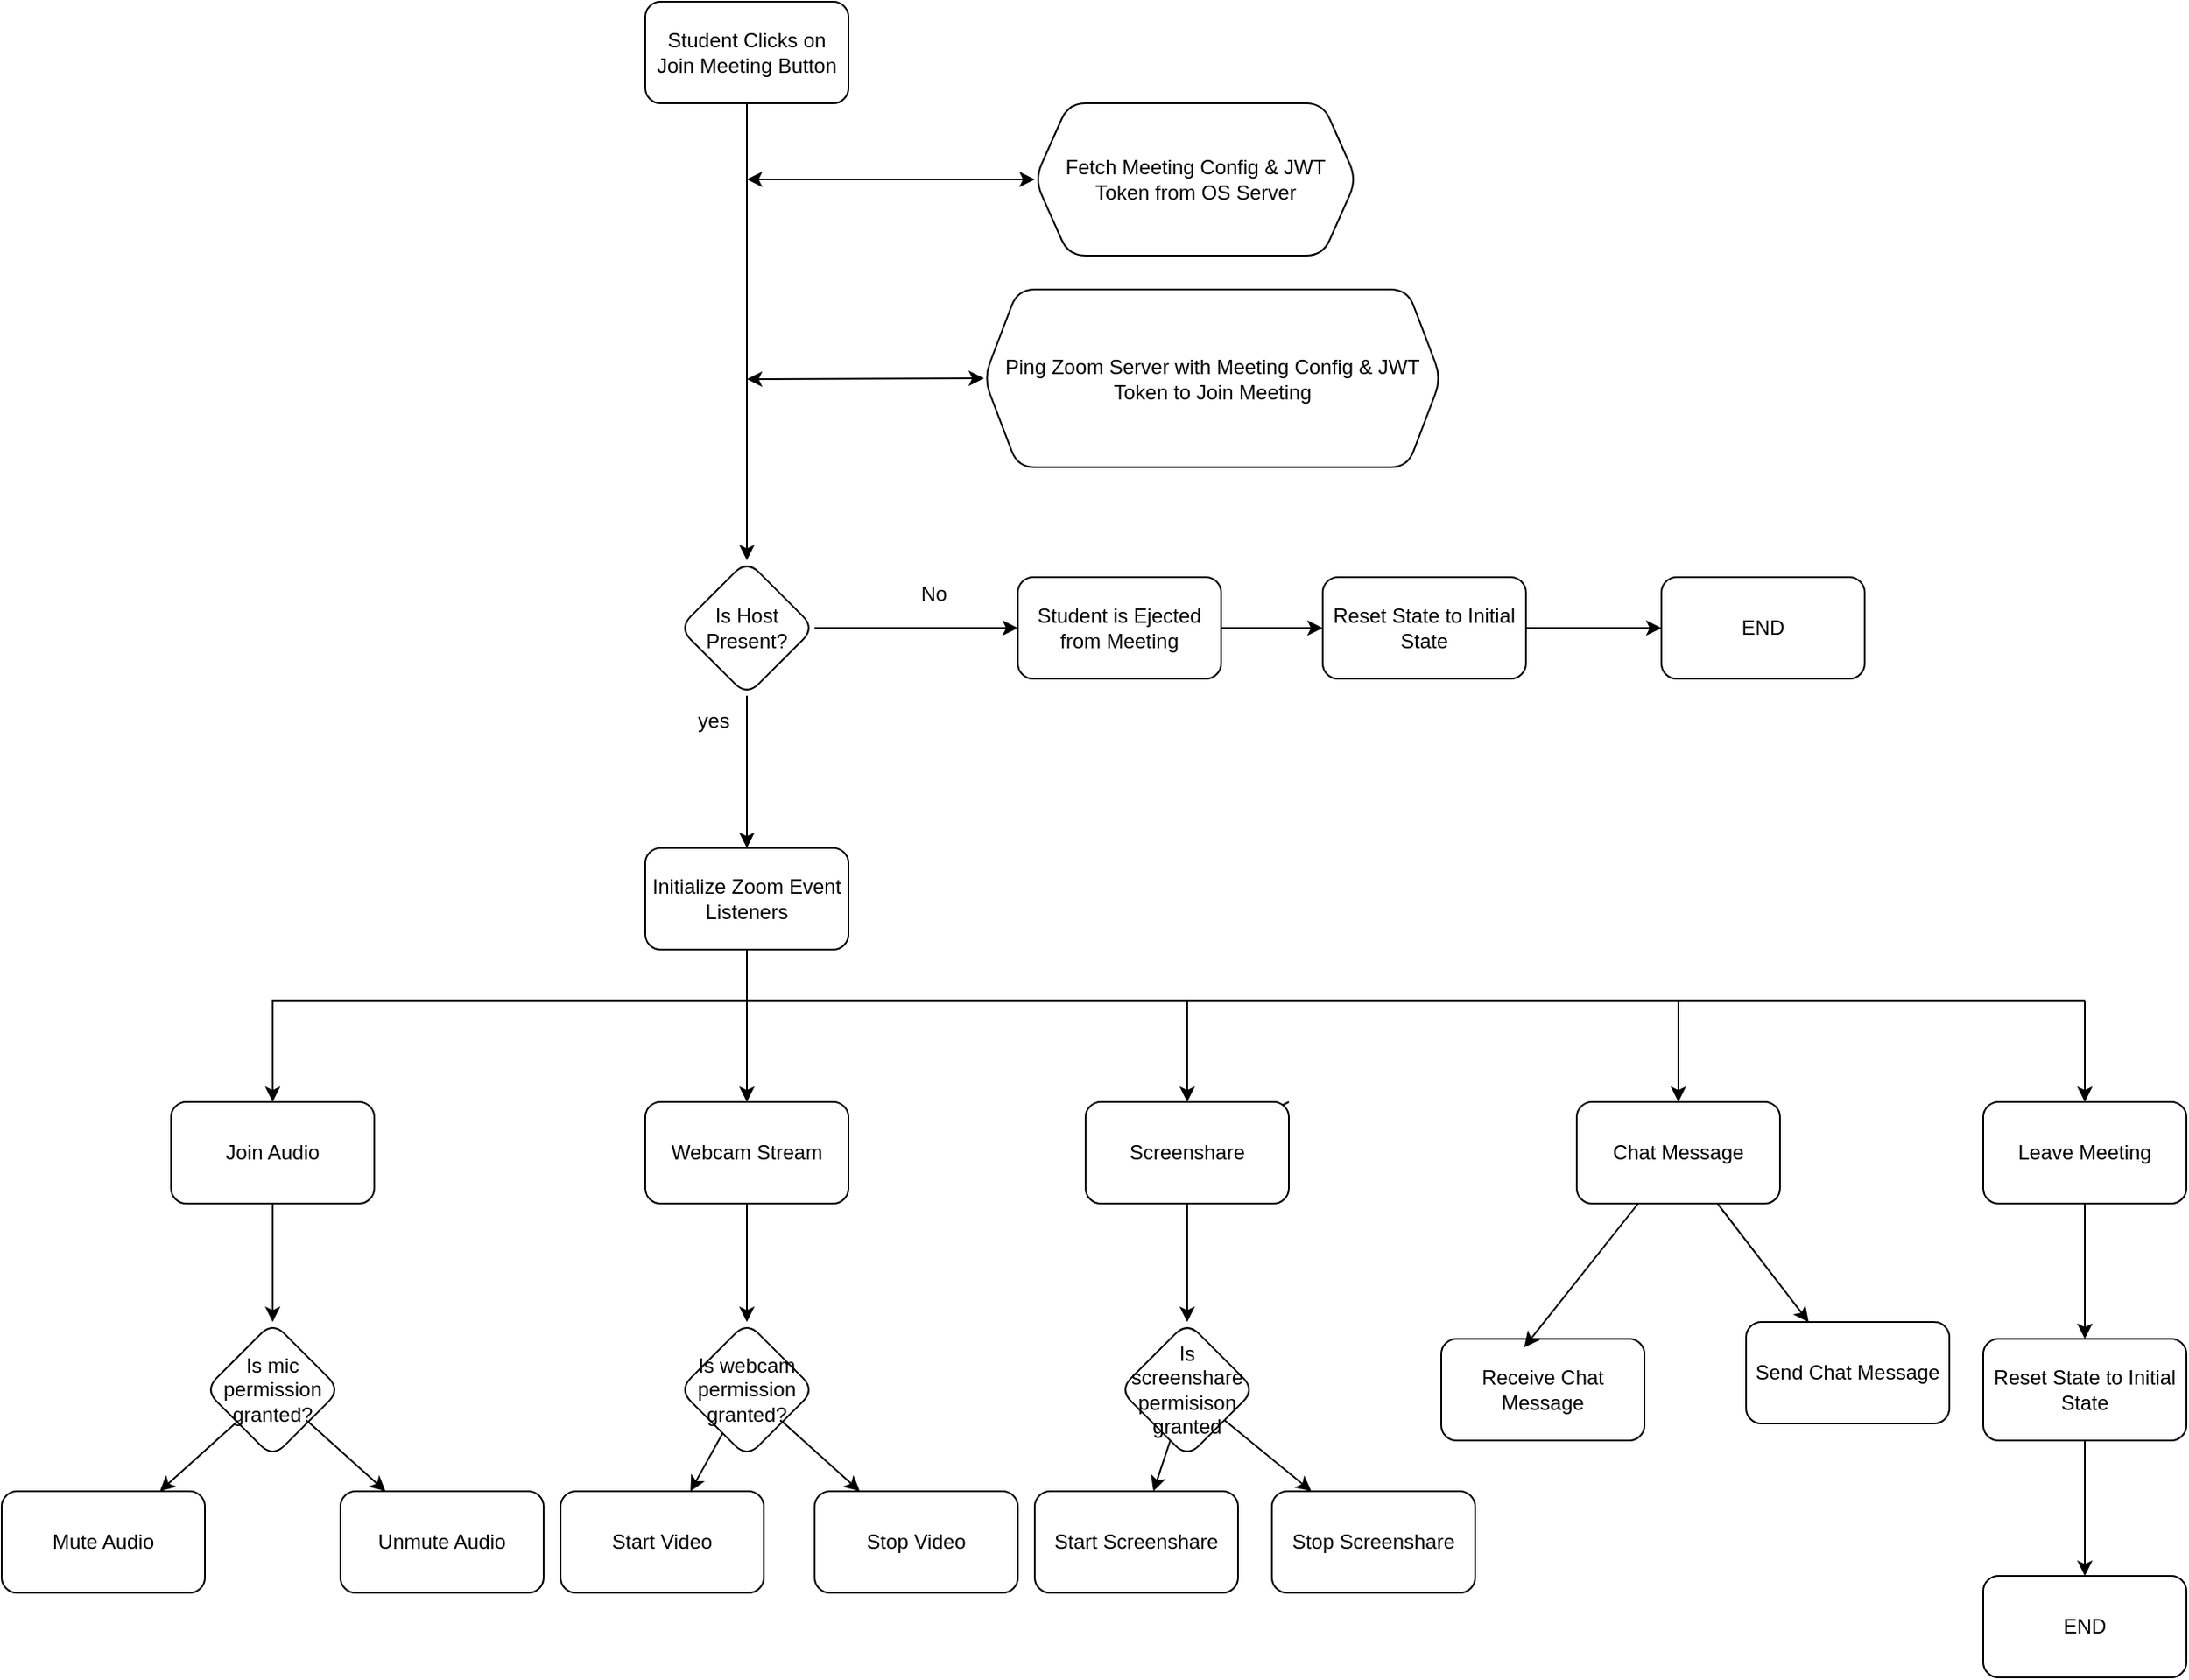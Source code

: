 <mxfile version="20.5.3" type="github"><diagram id="sZFwyEUWAO2D6XH-p3_N" name="Page-1"><mxGraphModel dx="1620" dy="482" grid="1" gridSize="10" guides="1" tooltips="1" connect="1" arrows="1" fold="1" page="1" pageScale="1" pageWidth="850" pageHeight="1100" math="0" shadow="0"><root><mxCell id="0"/><mxCell id="1" parent="0"/><mxCell id="f9CItXOnI6Ktt8JLqTk6-14" value="" style="edgeStyle=none;rounded=0;orthogonalLoop=1;jettySize=auto;html=1;" edge="1" parent="1" source="f9CItXOnI6Ktt8JLqTk6-1" target="f9CItXOnI6Ktt8JLqTk6-13"><mxGeometry relative="1" as="geometry"/></mxCell><mxCell id="f9CItXOnI6Ktt8JLqTk6-1" value="Student Clicks on Join Meeting Button" style="rounded=1;whiteSpace=wrap;html=1;" vertex="1" parent="1"><mxGeometry x="180" y="20" width="120" height="60" as="geometry"/></mxCell><mxCell id="f9CItXOnI6Ktt8JLqTk6-8" value="Fetch Meeting Config &amp;amp; JWT Token from OS Server" style="shape=hexagon;perimeter=hexagonPerimeter2;whiteSpace=wrap;html=1;fixedSize=1;rounded=1;" vertex="1" parent="1"><mxGeometry x="410" y="80" width="190" height="90" as="geometry"/></mxCell><mxCell id="f9CItXOnI6Ktt8JLqTk6-11" value="Ping Zoom Server with Meeting Config &amp;amp; JWT Token to Join Meeting" style="shape=hexagon;perimeter=hexagonPerimeter2;whiteSpace=wrap;html=1;fixedSize=1;rounded=1;" vertex="1" parent="1"><mxGeometry x="380" y="190" width="270" height="105" as="geometry"/></mxCell><mxCell id="f9CItXOnI6Ktt8JLqTk6-22" value="" style="edgeStyle=none;rounded=0;orthogonalLoop=1;jettySize=auto;html=1;" edge="1" parent="1" source="f9CItXOnI6Ktt8JLqTk6-13" target="f9CItXOnI6Ktt8JLqTk6-21"><mxGeometry relative="1" as="geometry"/></mxCell><mxCell id="f9CItXOnI6Ktt8JLqTk6-27" value="" style="edgeStyle=none;rounded=0;orthogonalLoop=1;jettySize=auto;html=1;" edge="1" parent="1" source="f9CItXOnI6Ktt8JLqTk6-13" target="f9CItXOnI6Ktt8JLqTk6-26"><mxGeometry relative="1" as="geometry"/></mxCell><mxCell id="f9CItXOnI6Ktt8JLqTk6-94" value="" style="edgeStyle=none;rounded=0;orthogonalLoop=1;jettySize=auto;html=1;" edge="1" parent="1" source="f9CItXOnI6Ktt8JLqTk6-13" target="f9CItXOnI6Ktt8JLqTk6-93"><mxGeometry relative="1" as="geometry"/></mxCell><mxCell id="f9CItXOnI6Ktt8JLqTk6-13" value="Is Host Present?" style="rhombus;whiteSpace=wrap;html=1;rounded=1;" vertex="1" parent="1"><mxGeometry x="200" y="350" width="80" height="80" as="geometry"/></mxCell><mxCell id="f9CItXOnI6Ktt8JLqTk6-88" value="" style="edgeStyle=none;rounded=0;orthogonalLoop=1;jettySize=auto;html=1;" edge="1" parent="1" source="f9CItXOnI6Ktt8JLqTk6-21" target="f9CItXOnI6Ktt8JLqTk6-87"><mxGeometry relative="1" as="geometry"/></mxCell><mxCell id="f9CItXOnI6Ktt8JLqTk6-21" value="Student is Ejected from Meeting" style="rounded=1;whiteSpace=wrap;html=1;" vertex="1" parent="1"><mxGeometry x="400" y="360" width="120" height="60" as="geometry"/></mxCell><mxCell id="f9CItXOnI6Ktt8JLqTk6-23" value="No" style="text;html=1;align=center;verticalAlign=middle;resizable=0;points=[];autosize=1;strokeColor=none;fillColor=none;" vertex="1" parent="1"><mxGeometry x="330" y="355" width="40" height="30" as="geometry"/></mxCell><mxCell id="f9CItXOnI6Ktt8JLqTk6-49" value="" style="edgeStyle=none;rounded=0;orthogonalLoop=1;jettySize=auto;html=1;" edge="1" parent="1" target="f9CItXOnI6Ktt8JLqTk6-24"><mxGeometry relative="1" as="geometry"><mxPoint x="1030" y="610" as="sourcePoint"/><Array as="points"><mxPoint x="-40" y="610"/></Array></mxGeometry></mxCell><mxCell id="f9CItXOnI6Ktt8JLqTk6-59" value="" style="edgeStyle=none;rounded=0;orthogonalLoop=1;jettySize=auto;html=1;" edge="1" parent="1" source="f9CItXOnI6Ktt8JLqTk6-24" target="f9CItXOnI6Ktt8JLqTk6-58"><mxGeometry relative="1" as="geometry"/></mxCell><mxCell id="f9CItXOnI6Ktt8JLqTk6-24" value="Join Audio" style="whiteSpace=wrap;html=1;rounded=1;" vertex="1" parent="1"><mxGeometry x="-100" y="670" width="120" height="60" as="geometry"/></mxCell><mxCell id="f9CItXOnI6Ktt8JLqTk6-65" value="" style="edgeStyle=none;rounded=0;orthogonalLoop=1;jettySize=auto;html=1;" edge="1" parent="1" source="f9CItXOnI6Ktt8JLqTk6-26" target="f9CItXOnI6Ktt8JLqTk6-64"><mxGeometry relative="1" as="geometry"/></mxCell><mxCell id="f9CItXOnI6Ktt8JLqTk6-26" value="Webcam Stream" style="rounded=1;whiteSpace=wrap;html=1;" vertex="1" parent="1"><mxGeometry x="180" y="670" width="120" height="60" as="geometry"/></mxCell><mxCell id="f9CItXOnI6Ktt8JLqTk6-79" value="" style="edgeStyle=none;rounded=0;orthogonalLoop=1;jettySize=auto;html=1;" edge="1" parent="1" source="f9CItXOnI6Ktt8JLqTk6-28" target="f9CItXOnI6Ktt8JLqTk6-78"><mxGeometry relative="1" as="geometry"/></mxCell><mxCell id="f9CItXOnI6Ktt8JLqTk6-100" value="" style="edgeStyle=none;rounded=0;orthogonalLoop=1;jettySize=auto;html=1;" edge="1" parent="1" target="f9CItXOnI6Ktt8JLqTk6-28"><mxGeometry relative="1" as="geometry"><mxPoint x="790" y="610" as="sourcePoint"/></mxGeometry></mxCell><mxCell id="f9CItXOnI6Ktt8JLqTk6-28" value="Chat Message" style="rounded=1;whiteSpace=wrap;html=1;" vertex="1" parent="1"><mxGeometry x="730" y="670" width="120" height="60" as="geometry"/></mxCell><mxCell id="f9CItXOnI6Ktt8JLqTk6-32" value="yes" style="text;html=1;align=center;verticalAlign=middle;resizable=0;points=[];autosize=1;strokeColor=none;fillColor=none;" vertex="1" parent="1"><mxGeometry x="200" y="430" width="40" height="30" as="geometry"/></mxCell><mxCell id="f9CItXOnI6Ktt8JLqTk6-41" value="" style="endArrow=classic;html=1;rounded=0;startArrow=none;" edge="1" parent="1" source="f9CItXOnI6Ktt8JLqTk6-30"><mxGeometry width="50" height="50" relative="1" as="geometry"><mxPoint x="470" y="740" as="sourcePoint"/><mxPoint x="520" y="690" as="targetPoint"/></mxGeometry></mxCell><mxCell id="f9CItXOnI6Ktt8JLqTk6-71" value="" style="edgeStyle=none;rounded=0;orthogonalLoop=1;jettySize=auto;html=1;" edge="1" parent="1" source="f9CItXOnI6Ktt8JLqTk6-30"><mxGeometry relative="1" as="geometry"><mxPoint x="500" y="800" as="targetPoint"/></mxGeometry></mxCell><mxCell id="f9CItXOnI6Ktt8JLqTk6-98" value="" style="edgeStyle=none;rounded=0;orthogonalLoop=1;jettySize=auto;html=1;" edge="1" parent="1" target="f9CItXOnI6Ktt8JLqTk6-30"><mxGeometry relative="1" as="geometry"><mxPoint x="500" y="610" as="sourcePoint"/></mxGeometry></mxCell><mxCell id="f9CItXOnI6Ktt8JLqTk6-30" value="Screenshare" style="rounded=1;whiteSpace=wrap;html=1;" vertex="1" parent="1"><mxGeometry x="440" y="670" width="120" height="60" as="geometry"/></mxCell><mxCell id="f9CItXOnI6Ktt8JLqTk6-84" value="" style="edgeStyle=none;rounded=0;orthogonalLoop=1;jettySize=auto;html=1;" edge="1" parent="1" source="f9CItXOnI6Ktt8JLqTk6-50" target="f9CItXOnI6Ktt8JLqTk6-83"><mxGeometry relative="1" as="geometry"/></mxCell><mxCell id="f9CItXOnI6Ktt8JLqTk6-102" value="" style="edgeStyle=none;rounded=0;orthogonalLoop=1;jettySize=auto;html=1;" edge="1" parent="1" target="f9CItXOnI6Ktt8JLqTk6-50"><mxGeometry relative="1" as="geometry"><mxPoint x="1030" y="610" as="sourcePoint"/></mxGeometry></mxCell><mxCell id="f9CItXOnI6Ktt8JLqTk6-50" value="Leave Meeting" style="rounded=1;whiteSpace=wrap;html=1;" vertex="1" parent="1"><mxGeometry x="970" y="670" width="120" height="60" as="geometry"/></mxCell><mxCell id="f9CItXOnI6Ktt8JLqTk6-54" value="" style="endArrow=classic;startArrow=classic;html=1;rounded=0;entryX=0;entryY=0.5;entryDx=0;entryDy=0;" edge="1" parent="1" target="f9CItXOnI6Ktt8JLqTk6-8"><mxGeometry width="50" height="50" relative="1" as="geometry"><mxPoint x="240" y="125" as="sourcePoint"/><mxPoint x="350" y="100" as="targetPoint"/></mxGeometry></mxCell><mxCell id="f9CItXOnI6Ktt8JLqTk6-55" value="" style="endArrow=classic;startArrow=classic;html=1;rounded=0;entryX=0;entryY=0.5;entryDx=0;entryDy=0;" edge="1" parent="1" target="f9CItXOnI6Ktt8JLqTk6-11"><mxGeometry width="50" height="50" relative="1" as="geometry"><mxPoint x="240" y="243" as="sourcePoint"/><mxPoint x="340" y="220" as="targetPoint"/></mxGeometry></mxCell><mxCell id="f9CItXOnI6Ktt8JLqTk6-61" value="" style="edgeStyle=none;rounded=0;orthogonalLoop=1;jettySize=auto;html=1;" edge="1" parent="1" source="f9CItXOnI6Ktt8JLqTk6-58" target="f9CItXOnI6Ktt8JLqTk6-60"><mxGeometry relative="1" as="geometry"/></mxCell><mxCell id="f9CItXOnI6Ktt8JLqTk6-63" value="" style="edgeStyle=none;rounded=0;orthogonalLoop=1;jettySize=auto;html=1;" edge="1" parent="1" source="f9CItXOnI6Ktt8JLqTk6-58" target="f9CItXOnI6Ktt8JLqTk6-62"><mxGeometry relative="1" as="geometry"/></mxCell><mxCell id="f9CItXOnI6Ktt8JLqTk6-58" value="Is mic permission granted?" style="rhombus;whiteSpace=wrap;html=1;rounded=1;" vertex="1" parent="1"><mxGeometry x="-80" y="800" width="80" height="80" as="geometry"/></mxCell><mxCell id="f9CItXOnI6Ktt8JLqTk6-60" value="Mute Audio" style="whiteSpace=wrap;html=1;rounded=1;" vertex="1" parent="1"><mxGeometry x="-200" y="900" width="120" height="60" as="geometry"/></mxCell><mxCell id="f9CItXOnI6Ktt8JLqTk6-62" value="Unmute Audio" style="rounded=1;whiteSpace=wrap;html=1;" vertex="1" parent="1"><mxGeometry y="900" width="120" height="60" as="geometry"/></mxCell><mxCell id="f9CItXOnI6Ktt8JLqTk6-67" value="" style="edgeStyle=none;rounded=0;orthogonalLoop=1;jettySize=auto;html=1;" edge="1" parent="1" source="f9CItXOnI6Ktt8JLqTk6-64" target="f9CItXOnI6Ktt8JLqTk6-66"><mxGeometry relative="1" as="geometry"/></mxCell><mxCell id="f9CItXOnI6Ktt8JLqTk6-69" value="" style="edgeStyle=none;rounded=0;orthogonalLoop=1;jettySize=auto;html=1;" edge="1" parent="1" source="f9CItXOnI6Ktt8JLqTk6-64" target="f9CItXOnI6Ktt8JLqTk6-68"><mxGeometry relative="1" as="geometry"/></mxCell><mxCell id="f9CItXOnI6Ktt8JLqTk6-64" value="Is webcam permission granted?" style="rhombus;whiteSpace=wrap;html=1;rounded=1;" vertex="1" parent="1"><mxGeometry x="200" y="800" width="80" height="80" as="geometry"/></mxCell><mxCell id="f9CItXOnI6Ktt8JLqTk6-66" value="Start Video" style="rounded=1;whiteSpace=wrap;html=1;" vertex="1" parent="1"><mxGeometry x="130" y="900" width="120" height="60" as="geometry"/></mxCell><mxCell id="f9CItXOnI6Ktt8JLqTk6-68" value="Stop Video" style="rounded=1;whiteSpace=wrap;html=1;" vertex="1" parent="1"><mxGeometry x="280" y="900" width="120" height="60" as="geometry"/></mxCell><mxCell id="f9CItXOnI6Ktt8JLqTk6-75" value="" style="edgeStyle=none;rounded=0;orthogonalLoop=1;jettySize=auto;html=1;" edge="1" parent="1" source="f9CItXOnI6Ktt8JLqTk6-70" target="f9CItXOnI6Ktt8JLqTk6-74"><mxGeometry relative="1" as="geometry"/></mxCell><mxCell id="f9CItXOnI6Ktt8JLqTk6-77" value="" style="edgeStyle=none;rounded=0;orthogonalLoop=1;jettySize=auto;html=1;" edge="1" parent="1" source="f9CItXOnI6Ktt8JLqTk6-70" target="f9CItXOnI6Ktt8JLqTk6-76"><mxGeometry relative="1" as="geometry"/></mxCell><mxCell id="f9CItXOnI6Ktt8JLqTk6-70" value="Is screenshare permisison granted" style="rhombus;whiteSpace=wrap;html=1;rounded=1;" vertex="1" parent="1"><mxGeometry x="460" y="800" width="80" height="80" as="geometry"/></mxCell><mxCell id="f9CItXOnI6Ktt8JLqTk6-74" value="Start Screenshare" style="rounded=1;whiteSpace=wrap;html=1;" vertex="1" parent="1"><mxGeometry x="410" y="900" width="120" height="60" as="geometry"/></mxCell><mxCell id="f9CItXOnI6Ktt8JLqTk6-76" value="Stop Screenshare" style="rounded=1;whiteSpace=wrap;html=1;" vertex="1" parent="1"><mxGeometry x="550" y="900" width="120" height="60" as="geometry"/></mxCell><mxCell id="f9CItXOnI6Ktt8JLqTk6-78" value="Send Chat Message" style="rounded=1;whiteSpace=wrap;html=1;" vertex="1" parent="1"><mxGeometry x="830" y="800" width="120" height="60" as="geometry"/></mxCell><mxCell id="f9CItXOnI6Ktt8JLqTk6-80" value="Receive Chat Message" style="whiteSpace=wrap;html=1;rounded=1;" vertex="1" parent="1"><mxGeometry x="650" y="810" width="120" height="60" as="geometry"/></mxCell><mxCell id="f9CItXOnI6Ktt8JLqTk6-92" value="" style="edgeStyle=none;rounded=0;orthogonalLoop=1;jettySize=auto;html=1;" edge="1" parent="1" source="f9CItXOnI6Ktt8JLqTk6-83" target="f9CItXOnI6Ktt8JLqTk6-91"><mxGeometry relative="1" as="geometry"/></mxCell><mxCell id="f9CItXOnI6Ktt8JLqTk6-83" value="Reset State to Initial State" style="rounded=1;whiteSpace=wrap;html=1;" vertex="1" parent="1"><mxGeometry x="970" y="810" width="120" height="60" as="geometry"/></mxCell><mxCell id="f9CItXOnI6Ktt8JLqTk6-86" value="" style="endArrow=classic;html=1;rounded=0;entryX=0.408;entryY=0.083;entryDx=0;entryDy=0;entryPerimeter=0;" edge="1" parent="1" source="f9CItXOnI6Ktt8JLqTk6-28" target="f9CItXOnI6Ktt8JLqTk6-80"><mxGeometry width="50" height="50" relative="1" as="geometry"><mxPoint x="740" y="740" as="sourcePoint"/><mxPoint x="690" y="790" as="targetPoint"/></mxGeometry></mxCell><mxCell id="f9CItXOnI6Ktt8JLqTk6-90" value="" style="edgeStyle=none;rounded=0;orthogonalLoop=1;jettySize=auto;html=1;" edge="1" parent="1" source="f9CItXOnI6Ktt8JLqTk6-87" target="f9CItXOnI6Ktt8JLqTk6-89"><mxGeometry relative="1" as="geometry"/></mxCell><mxCell id="f9CItXOnI6Ktt8JLqTk6-87" value="Reset State to Initial State" style="rounded=1;whiteSpace=wrap;html=1;" vertex="1" parent="1"><mxGeometry x="580" y="360" width="120" height="60" as="geometry"/></mxCell><mxCell id="f9CItXOnI6Ktt8JLqTk6-89" value="END" style="rounded=1;whiteSpace=wrap;html=1;" vertex="1" parent="1"><mxGeometry x="780" y="360" width="120" height="60" as="geometry"/></mxCell><mxCell id="f9CItXOnI6Ktt8JLqTk6-91" value="END" style="rounded=1;whiteSpace=wrap;html=1;" vertex="1" parent="1"><mxGeometry x="970" y="950" width="120" height="60" as="geometry"/></mxCell><mxCell id="f9CItXOnI6Ktt8JLqTk6-93" value="Initialize Zoom Event Listeners" style="whiteSpace=wrap;html=1;rounded=1;" vertex="1" parent="1"><mxGeometry x="180" y="520" width="120" height="60" as="geometry"/></mxCell></root></mxGraphModel></diagram></mxfile>